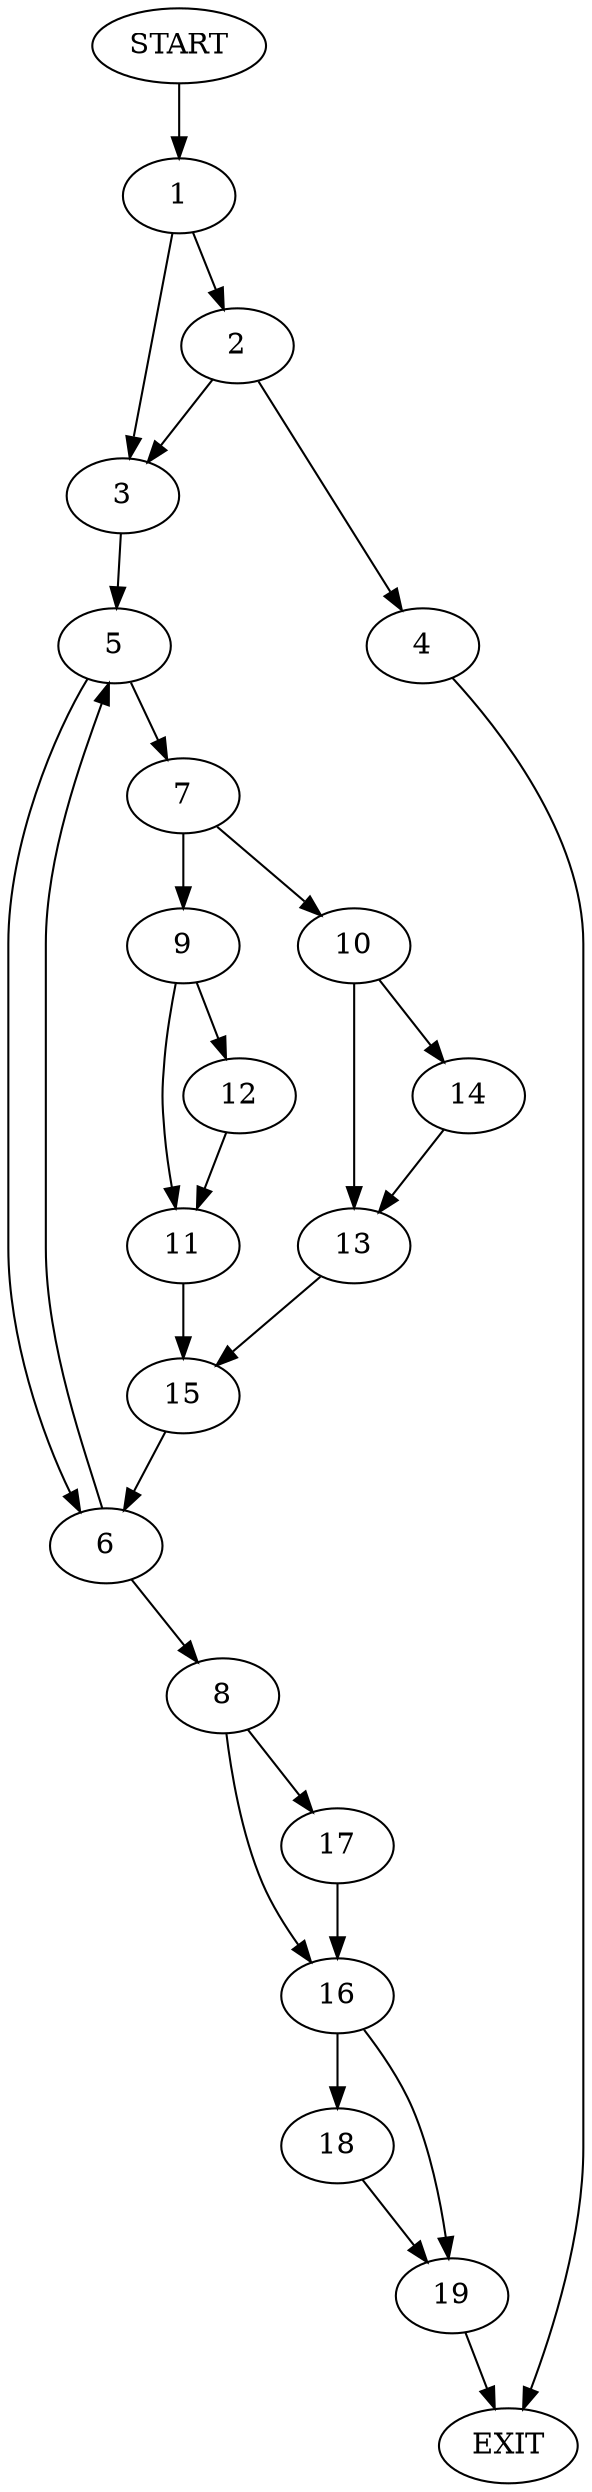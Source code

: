 digraph {
0 [label="START"]
20 [label="EXIT"]
0 -> 1
1 -> 2
1 -> 3
2 -> 4
2 -> 3
3 -> 5
4 -> 20
5 -> 6
5 -> 7
6 -> 5
6 -> 8
7 -> 9
7 -> 10
9 -> 11
9 -> 12
10 -> 13
10 -> 14
11 -> 15
12 -> 11
15 -> 6
13 -> 15
14 -> 13
8 -> 16
8 -> 17
16 -> 18
16 -> 19
17 -> 16
19 -> 20
18 -> 19
}
